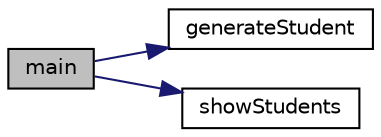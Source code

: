 digraph "main"
{
  edge [fontname="Helvetica",fontsize="10",labelfontname="Helvetica",labelfontsize="10"];
  node [fontname="Helvetica",fontsize="10",shape=record];
  rankdir="LR";
  Node1 [label="main",height=0.2,width=0.4,color="black", fillcolor="grey75", style="filled", fontcolor="black"];
  Node1 -> Node2 [color="midnightblue",fontsize="10",style="solid",fontname="Helvetica"];
  Node2 [label="generateStudent",height=0.2,width=0.4,color="black", fillcolor="white", style="filled",URL="$test_lab1_8cpp.html#ad5961d5dd6d44499ba3f7f407c726c72",tooltip="Створення даних про студента. "];
  Node1 -> Node3 [color="midnightblue",fontsize="10",style="solid",fontname="Helvetica"];
  Node3 [label="showStudents",height=0.2,width=0.4,color="black", fillcolor="white", style="filled",URL="$test_lab1_8cpp.html#a2f00825a3dc16e1391f628620e58180c"];
}
